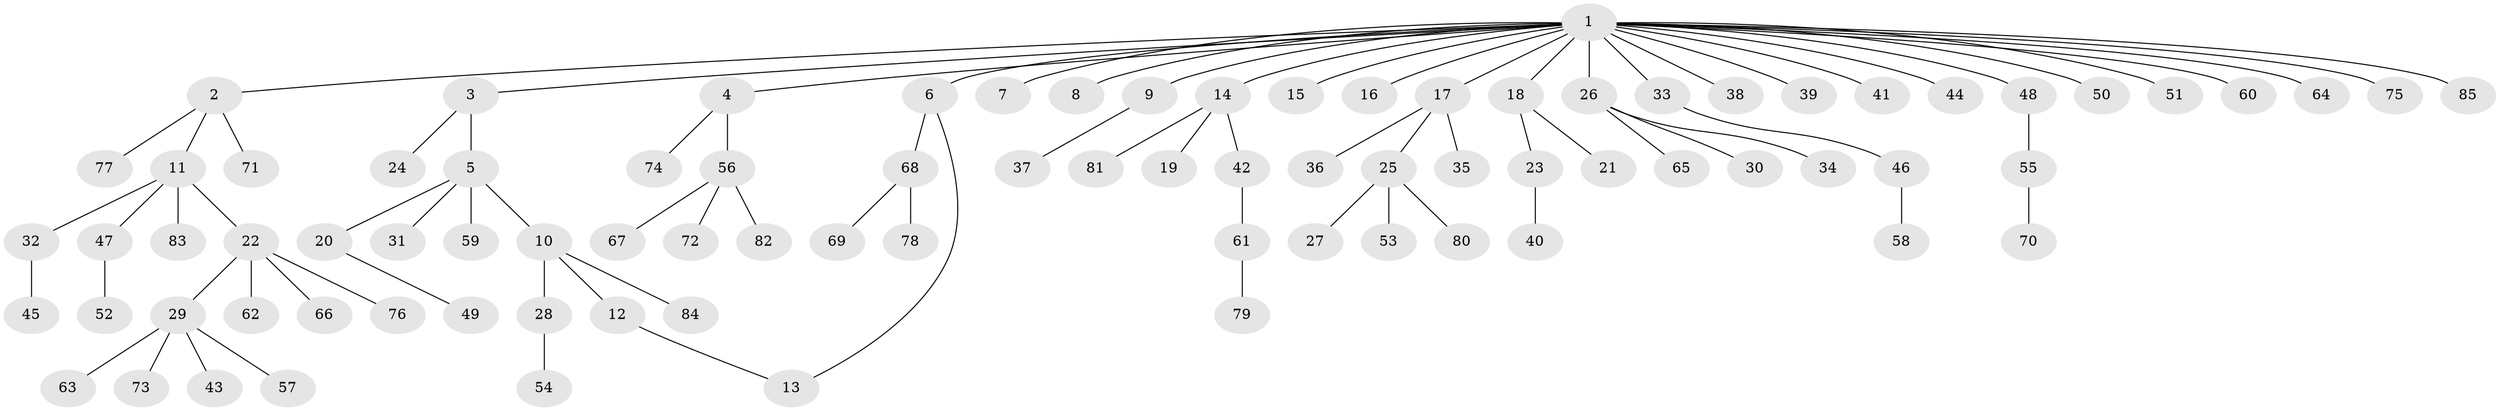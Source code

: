 // original degree distribution, {26: 0.008264462809917356, 5: 0.049586776859504134, 4: 0.03305785123966942, 6: 0.03305785123966942, 2: 0.11570247933884298, 1: 0.6528925619834711, 3: 0.10743801652892562}
// Generated by graph-tools (version 1.1) at 2025/50/03/04/25 22:50:17]
// undirected, 85 vertices, 85 edges
graph export_dot {
  node [color=gray90,style=filled];
  1;
  2;
  3;
  4;
  5;
  6;
  7;
  8;
  9;
  10;
  11;
  12;
  13;
  14;
  15;
  16;
  17;
  18;
  19;
  20;
  21;
  22;
  23;
  24;
  25;
  26;
  27;
  28;
  29;
  30;
  31;
  32;
  33;
  34;
  35;
  36;
  37;
  38;
  39;
  40;
  41;
  42;
  43;
  44;
  45;
  46;
  47;
  48;
  49;
  50;
  51;
  52;
  53;
  54;
  55;
  56;
  57;
  58;
  59;
  60;
  61;
  62;
  63;
  64;
  65;
  66;
  67;
  68;
  69;
  70;
  71;
  72;
  73;
  74;
  75;
  76;
  77;
  78;
  79;
  80;
  81;
  82;
  83;
  84;
  85;
  1 -- 2 [weight=1.0];
  1 -- 3 [weight=1.0];
  1 -- 4 [weight=1.0];
  1 -- 6 [weight=1.0];
  1 -- 7 [weight=1.0];
  1 -- 8 [weight=1.0];
  1 -- 9 [weight=1.0];
  1 -- 14 [weight=1.0];
  1 -- 15 [weight=1.0];
  1 -- 16 [weight=1.0];
  1 -- 17 [weight=1.0];
  1 -- 18 [weight=1.0];
  1 -- 26 [weight=1.0];
  1 -- 33 [weight=1.0];
  1 -- 38 [weight=1.0];
  1 -- 39 [weight=1.0];
  1 -- 41 [weight=1.0];
  1 -- 44 [weight=1.0];
  1 -- 48 [weight=1.0];
  1 -- 50 [weight=1.0];
  1 -- 51 [weight=1.0];
  1 -- 60 [weight=1.0];
  1 -- 64 [weight=1.0];
  1 -- 75 [weight=1.0];
  1 -- 85 [weight=1.0];
  2 -- 11 [weight=1.0];
  2 -- 71 [weight=1.0];
  2 -- 77 [weight=1.0];
  3 -- 5 [weight=1.0];
  3 -- 24 [weight=1.0];
  4 -- 56 [weight=1.0];
  4 -- 74 [weight=1.0];
  5 -- 10 [weight=1.0];
  5 -- 20 [weight=1.0];
  5 -- 31 [weight=1.0];
  5 -- 59 [weight=1.0];
  6 -- 13 [weight=1.0];
  6 -- 68 [weight=1.0];
  9 -- 37 [weight=1.0];
  10 -- 12 [weight=1.0];
  10 -- 28 [weight=1.0];
  10 -- 84 [weight=1.0];
  11 -- 22 [weight=1.0];
  11 -- 32 [weight=1.0];
  11 -- 47 [weight=1.0];
  11 -- 83 [weight=1.0];
  12 -- 13 [weight=1.0];
  14 -- 19 [weight=1.0];
  14 -- 42 [weight=1.0];
  14 -- 81 [weight=1.0];
  17 -- 25 [weight=1.0];
  17 -- 35 [weight=1.0];
  17 -- 36 [weight=1.0];
  18 -- 21 [weight=1.0];
  18 -- 23 [weight=1.0];
  20 -- 49 [weight=1.0];
  22 -- 29 [weight=1.0];
  22 -- 62 [weight=1.0];
  22 -- 66 [weight=1.0];
  22 -- 76 [weight=1.0];
  23 -- 40 [weight=1.0];
  25 -- 27 [weight=1.0];
  25 -- 53 [weight=1.0];
  25 -- 80 [weight=1.0];
  26 -- 30 [weight=1.0];
  26 -- 34 [weight=1.0];
  26 -- 65 [weight=1.0];
  28 -- 54 [weight=1.0];
  29 -- 43 [weight=1.0];
  29 -- 57 [weight=1.0];
  29 -- 63 [weight=1.0];
  29 -- 73 [weight=1.0];
  32 -- 45 [weight=1.0];
  33 -- 46 [weight=1.0];
  42 -- 61 [weight=1.0];
  46 -- 58 [weight=1.0];
  47 -- 52 [weight=1.0];
  48 -- 55 [weight=1.0];
  55 -- 70 [weight=1.0];
  56 -- 67 [weight=1.0];
  56 -- 72 [weight=1.0];
  56 -- 82 [weight=1.0];
  61 -- 79 [weight=1.0];
  68 -- 69 [weight=1.0];
  68 -- 78 [weight=1.0];
}
